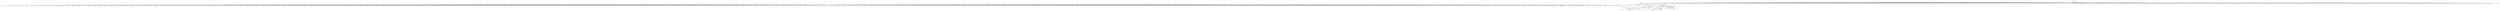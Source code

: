 digraph "0_ImageMagick_56d6e20de489113617cbbddaf41e92600a34db22@array" {
"1004873" [label="(Call,InterpretImageProperties(msl_info->image_info[n],\n                msl_info->attributes[n],(const char *) attributes[i]))"];
"1004884" [label="(Call,(const char *) attributes[i])"];
"1004844" [label="(Call,attributes != (const xmlChar **) NULL)"];
"1000185" [label="(MethodParameterIn,const xmlChar **attributes)"];
"1004846" [label="(Call,(const xmlChar **) NULL)"];
"1004832" [label="(Call,(Image *) NULL)"];
"1000237" [label="(Call,(char *) NULL)"];
"1000232" [label="(Call,(const char *) NULL)"];
"1004853" [label="(Call,attributes[i] != (const xmlChar *) NULL)"];
"1004857" [label="(Call,(const xmlChar *) NULL)"];
"1004871" [label="(Call,attribute=InterpretImageProperties(msl_info->image_info[n],\n                msl_info->attributes[n],(const char *) attributes[i]))"];
"1004889" [label="(Call,CloneString(&value,attribute))"];
"1008599" [label="(Call,(const char *) attributes[i])"];
"1018046" [label="(Call,(Image*) NULL)"];
"1017467" [label="(Call,(Image *) NULL)"];
"1017623" [label="(Call,(const char *) attributes[i])"];
"1006461" [label="(Call,(const char *) attributes[i])"];
"1014935" [label="(Call,(const char *) attributes[i++])"];
"1014502" [label="(Call,(Image *) NULL)"];
"1018943" [label="(Call,attributes != (const xmlChar **) NULL)"];
"1003100" [label="(Call,(char **) NULL)"];
"1004484" [label="(Call,(const char *) attributes[i++])"];
"1014729" [label="(Call,(const xmlChar *) NULL)"];
"1006772" [label="(Call,attributes[i] != (const xmlChar *) NULL)"];
"1000234" [label="(Identifier,NULL)"];
"1009820" [label="(Call,(const xmlChar *) NULL)"];
"1016133" [label="(Call,(const char *) NULL)"];
"1003342" [label="(Call,(const xmlChar *) NULL)"];
"1008856" [label="(Call,(Image *) NULL)"];
"1004334" [label="(Call,(const xmlChar *) NULL)"];
"1019473" [label="(Call,attributes[i] != (const xmlChar *) NULL)"];
"1004223" [label="(Call,(Image *) NULL)"];
"1014856" [label="(Call,(Image *) NULL)"];
"1001578" [label="(Call,(const xmlChar *) NULL)"];
"1014978" [label="(Call,(char **) NULL)"];
"1003329" [label="(Call,attributes != (const xmlChar **) NULL)"];
"1007963" [label="(Call,attributes[i] != (const xmlChar *) NULL)"];
"1004977" [label="(Call,attributes[i] != (const xmlChar *) NULL)"];
"1004843" [label="(ControlStructure,if (attributes != (const xmlChar **) NULL))"];
"1004729" [label="(Call,(const xmlChar *) NULL)"];
"1009144" [label="(Call,(const char *) attributes[i])"];
"1012873" [label="(Call,(const char *) attributes[i++])"];
"1010794" [label="(Call,attributes[i] != (const xmlChar *) NULL)"];
"1008628" [label="(Call,(char **) NULL)"];
"1018781" [label="(Call,(Image *) NULL)"];
"1001605" [label="(Call,(const char *) attributes[i])"];
"1003476" [label="(Call,(Image *) NULL)"];
"1000279" [label="(Call,(Image *) NULL)"];
"1019173" [label="(Call,(char **) NULL)"];
"1018251" [label="(Call,(Image*) NULL)"];
"1005603" [label="(Call,(char **) NULL)"];
"1001764" [label="(Call,(const char *) attributes[i++])"];
"1018952" [label="(Call,attributes[i] != (const xmlChar *) NULL)"];
"1006241" [label="(Call,(const xmlChar *) NULL)"];
"1004872" [label="(Identifier,attribute)"];
"1017032" [label="(Call,(const char *) attributes[i++])"];
"1014011" [label="(Call,(const char *) attributes[i++])"];
"1004859" [label="(Identifier,NULL)"];
"1012993" [label="(Call,(Image *) NULL)"];
"1017221" [label="(Call,(Image *) NULL)"];
"1003024" [label="(Call,(const char *) attributes[i])"];
"1018373" [label="(Call,(const char *) attributes[i])"];
"1000529" [label="(Call,attributes[i] != (const xmlChar *) NULL)"];
"1014248" [label="(Call,(Image *) NULL)"];
"1007724" [label="(Call,(char **) NULL)"];
"1007223" [label="(Call,(const xmlChar *) NULL)"];
"1002993" [label="(Call,attributes[i] != (const xmlChar *) NULL)"];
"1009893" [label="(Call,(char **) NULL)"];
"1004956" [label="(Call,(Image *) NULL)"];
"1014663" [label="(Call,(Image *) NULL)"];
"1006434" [label="(Call,(const xmlChar *) NULL)"];
"1013026" [label="(Call,(const char *) attributes[i++])"];
"1002331" [label="(Call,(const xmlChar *) NULL)"];
"1008729" [label="(Call,(Image *) NULL)"];
"1015066" [label="(Call,(Image *) NULL)"];
"1007077" [label="(Call,attributes[i] != (const xmlChar *) NULL)"];
"1006523" [label="(Call,(char **) NULL)"];
"1014268" [label="(Call,attributes != (const xmlChar **) NULL)"];
"1002499" [label="(Call,(Image *) NULL)"];
"1012861" [label="(Call,attributes[i] != (const xmlChar *) NULL)"];
"1019031" [label="(Call,(const char *) NULL)"];
"1013260" [label="(Call,attributes[i] != (const xmlChar *) NULL)"];
"1008883" [label="(Call,attributes[i] != (const xmlChar *) NULL)"];
"1009667" [label="(Call,attributes[i] != (const xmlChar *) NULL)"];
"1010906" [label="(Call,attributes[i] != (const xmlChar *) NULL)"];
"1007655" [label="(Call,attributes != (const xmlChar **) NULL)"];
"1007668" [label="(Call,(const xmlChar *) NULL)"];
"1005116" [label="(Call,(const char *) attributes[i++])"];
"1007621" [label="(Call,(Image *) NULL)"];
"1018821" [label="(Call,(Image *) NULL)"];
"1019118" [label="(Call,attributes[i] != (const xmlChar *) NULL)"];
"1013005" [label="(Call,attributes != (const xmlChar **) NULL)"];
"1000232" [label="(Call,(const char *) NULL)"];
"1011472" [label="(Call,(const xmlChar **) NULL)"];
"1013107" [label="(Call,(char **) NULL)"];
"1013619" [label="(Call,attributes == (const xmlChar **) NULL)"];
"1007219" [label="(Call,attributes[i] != (const xmlChar *) NULL)"];
"1000235" [label="(Call,value=(char *) NULL)"];
"1017604" [label="(Call,(const char *) attributes[i++])"];
"1008762" [label="(Call,(const char *) attributes[i++])"];
"1018560" [label="(Call,(Image *) NULL)"];
"1016302" [label="(Call,attributes[i] != (const xmlChar *) NULL)"];
"1006249" [label="(Call,(const char *) attributes[i++])"];
"1004862" [label="(Block,)"];
"1003448" [label="(Call,(const char *) NULL)"];
"1015731" [label="(Call,attributes == (const xmlChar **) NULL)"];
"1000307" [label="(Call,(const xmlChar *) NULL)"];
"1010825" [label="(Call,(const char *) attributes[i])"];
"1008874" [label="(Call,attributes != (const xmlChar **) NULL)"];
"1019122" [label="(Call,(const xmlChar *) NULL)"];
"1008651" [label="(Call,(char **) NULL)"];
"1010806" [label="(Call,(const char *) attributes[i++])"];
"1017596" [label="(Call,(const xmlChar *) NULL)"];
"1002533" [label="(Call,(const char *) attributes[i++])"];
"1002705" [label="(Call,attributes[i] != (const xmlChar *) NULL)"];
"1007108" [label="(Call,(const char *) attributes[i])"];
"1017492" [label="(Call,(const xmlChar *) NULL)"];
"1003350" [label="(Call,(const char *) attributes[i++])"];
"1017427" [label="(Call,(Image *) NULL)"];
"1015276" [label="(Call,(Image *) NULL)"];
"1009698" [label="(Call,(const char *) attributes[i])"];
"1018149" [label="(Call,(const xmlChar *) NULL)"];
"1005095" [label="(Call,attributes != (const xmlChar **) NULL)"];
"1008160" [label="(Call,(const xmlChar *) NULL)"];
"1000185" [label="(MethodParameterIn,const xmlChar **attributes)"];
"1004968" [label="(Call,attributes != (const xmlChar **) NULL)"];
"1019108" [label="(Call,attributes == (const xmlChar **) NULL)"];
"1000541" [label="(Call,(const char *) attributes[i++])"];
"1016551" [label="(Call,attributes[i] != (const xmlChar *) NULL)"];
"1011228" [label="(Call,(const xmlChar *) NULL)"];
"1011479" [label="(Call,attributes[i] != (const xmlChar *) NULL)"];
"1017254" [label="(Call,(const char *) attributes[i++])"];
"1006803" [label="(Call,(const char *) attributes[i])"];
"1010626" [label="(Call,(const xmlChar *) NULL)"];
"1013264" [label="(Call,(const xmlChar *) NULL)"];
"1018710" [label="(Call,(char **) NULL)"];
"1015773" [label="(Call,(const char *) attributes[i])"];
"1004756" [label="(Call,(const char *) attributes[i])"];
"1007056" [label="(Call,(Image *) NULL)"];
"1018629" [label="(Call,(Image *) NULL)"];
"1012008" [label="(Call,(char **) NULL)"];
"1017908" [label="(Call,(Image*) NULL)"];
"1001565" [label="(Call,attributes != (const xmlChar **) NULL)"];
"1010106" [label="(Call,attributes[i] != (const xmlChar *) NULL)"];
"1006586" [label="(Call,(Image *) NULL)"];
"1010507" [label="(Call,(char **) NULL)"];
"1004701" [label="(Call,(Image *) NULL)"];
"1010304" [label="(Call,(const char *) attributes[i])"];
"1008568" [label="(Call,attributes == (const xmlChar **) NULL)"];
"1004864" [label="(Identifier,keyword)"];
"1010285" [label="(Call,(const char *) attributes[i++])"];
"1008556" [label="(Call,(Image *) NULL)"];
"1017020" [label="(Call,attributes[i] != (const xmlChar *) NULL)"];
"1017972" [label="(Call,(const char *) attributes[i])"];
"1001983" [label="(Call,(Image *) NULL)"];
"1017944" [label="(Call,(const xmlChar *) NULL)"];
"1008486" [label="(Call,(Image *) NULL)"];
"1018416" [label="(Call,(Image *) NULL)"];
"1013153" [label="(Call,(Image *) NULL)"];
"1005104" [label="(Call,attributes[i] != (const xmlChar *) NULL)"];
"1004737" [label="(Call,(const char *) attributes[i++])"];
"1004321" [label="(Call,attributes != (const xmlChar **) NULL)"];
"1007796" [label="(Call,(char **) NULL)"];
"1019259" [label="(Call,(const char *) attributes[i++])"];
"1009457" [label="(Call,attributes != (const xmlChar **) NULL)"];
"1018177" [label="(Call,(const char *) attributes[i])"];
"1015555" [label="(Call,(const char *) attributes[i])"];
"1014913" [label="(Call,attributes == (const xmlChar **) NULL)"];
"1009104" [label="(Call,attributes != (const xmlChar **) NULL)"];
"1010545" [label="(Call,(Image *) NULL)"];
"1004476" [label="(Call,(const xmlChar *) NULL)"];
"1004443" [label="(Call,(Image *) NULL)"];
"1005702" [label="(Call,(char **) NULL)"];
"1011909" [label="(Call,(char **) NULL)"];
"1010896" [label="(Call,attributes == (const xmlChar **) NULL)"];
"1018983" [label="(Call,(const char *) attributes[i])"];
"1006679" [label="(Call,(const char *) attributes[i])"];
"1009559" [label="(Call,(char **) NULL)"];
"1009478" [label="(Call,(const char *) attributes[i++])"];
"1016998" [label="(Call,(Image *) NULL)"];
"1016530" [label="(Call,(Image *) NULL)"];
"1005008" [label="(Call,(const char *) attributes[i])"];
"1005566" [label="(Call,(char **) NULL)"];
"1004854" [label="(Call,attributes[i])"];
"1002635" [label="(Call,(Image *) NULL)"];
"1002016" [label="(Call,(const xmlChar *) NULL)"];
"1017744" [label="(Call,(const xmlChar *) NULL)"];
"1004879" [label="(Call,msl_info->attributes[n])"];
"1004884" [label="(Call,(const char *) attributes[i])"];
"1008355" [label="(Call,attributes[i] != (const xmlChar *) NULL)"];
"1018873" [label="(Call,(const char *) attributes[i])"];
"1004874" [label="(Call,msl_info->image_info[n])"];
"1015288" [label="(Call,attributes != (const xmlChar **) NULL)"];
"1004306" [label="(Call,(Image *) NULL)"];
"1013999" [label="(Call,attributes[i] != (const xmlChar *) NULL)"];
"1004503" [label="(Call,(const char *) attributes[i])"];
"1018135" [label="(Call,attributes == (const xmlChar **) NULL)"];
"1004916" [label="(Call,(Image *) NULL)"];
"1009466" [label="(Call,attributes[i] != (const xmlChar *) NULL)"];
"1016293" [label="(Call,attributes != (const xmlChar **) NULL)"];
"1003989" [label="(Call,(Image *) NULL)"];
"1012916" [label="(Call,(char *) NULL)"];
"1002451" [label="(Call,(Image *) NULL)"];
"1006330" [label="(Call,(char **) NULL)"];
"1000936" [label="(Call,(char **) NULL)"];
"1004989" [label="(Call,(const char *) attributes[i++])"];
"1006216" [label="(Call,(Image *) NULL)"];
"1008367" [label="(Call,(const char *) attributes[i++])"];
"1016823" [label="(Call,attributes != (const xmlChar **) NULL)"];
"1000959" [label="(Call,(char **) NULL)"];
"1011491" [label="(Call,(const char *) attributes[i++])"];
"1000533" [label="(Call,(const xmlChar *) NULL)"];
"1018113" [label="(Call,(Image*) NULL)"];
"1004330" [label="(Call,attributes[i] != (const xmlChar *) NULL)"];
"1013667" [label="(Call,(const char *) attributes[i])"];
"1000315" [label="(Call,(const char *) attributes[i++])"];
"1005726" [label="(Call,(char **) NULL)"];
"1012865" [label="(Call,(const xmlChar *) NULL)"];
"1017564" [label="(Call,(Image *) NULL)"];
"1008346" [label="(Call,attributes != (const xmlChar **) NULL)"];
"1007182" [label="(Call,(Image *) NULL)"];
"1017519" [label="(Call,(const char *) attributes[i])"];
"1018321" [label="(Call,(Image *) NULL)"];
"1001783" [label="(Call,(const char *) attributes[i])"];
"1004463" [label="(Call,attributes != (const xmlChar **) NULL)"];
"1008334" [label="(Call,(Image *) NULL)"];
"1019463" [label="(Call,attributes == (const xmlChar **) NULL)"];
"1014277" [label="(Call,attributes[i] != (const xmlChar *) NULL)"];
"1007967" [label="(Call,(const xmlChar *) NULL)"];
"1017364" [label="(Call,(char **) NULL)"];
"1010414" [label="(Call,attributes[i] != (const xmlChar *) NULL)"];
"1002997" [label="(Call,(const xmlChar *) NULL)"];
"1009658" [label="(Call,attributes != (const xmlChar **) NULL)"];
"1015515" [label="(Call,attributes != (const xmlChar **) NULL)"];
"1004889" [label="(Call,CloneString(&value,attribute))"];
"1014556" [label="(Call,(const char *) attributes[i])"];
"1014003" [label="(Call,(const xmlChar *) NULL)"];
"1001731" [label="(Call,(Image *) NULL)"];
"1008781" [label="(Call,(const char *) attributes[i])"];
"1015487" [label="(Call,(Image *) NULL)"];
"1013272" [label="(Call,(const char *) attributes[i++])"];
"1011255" [label="(Call,(const char *) attributes[i])"];
"1004853" [label="(Call,attributes[i] != (const xmlChar *) NULL)"];
"1014528" [label="(Call,(const xmlChar *) NULL)"];
"1003765" [label="(Call,(const char *) NULL)"];
"1003943" [label="(Call,(char **) NULL)"];
"1010418" [label="(Call,(const xmlChar *) NULL)"];
"1010884" [label="(Call,(Image *) NULL)"];
"1002239" [label="(Call,(Image *) NULL)"];
"1004857" [label="(Call,(const xmlChar *) NULL)"];
"1017740" [label="(Call,attributes[i] != (const xmlChar *) NULL)"];
"1008590" [label="(Call,(const char *) attributes[i++])"];
"1012662" [label="(Call,(const xmlChar *) NULL)"];
"1004871" [label="(Call,attribute=InterpretImageProperties(msl_info->image_info[n],\n                msl_info->attributes[n],(const char *) attributes[i]))"];
"1015753" [label="(Call,(const char *) attributes[i++])"];
"1010097" [label="(Call,attributes != (const xmlChar **) NULL)"];
"1012851" [label="(Call,attributes == (const xmlChar **) NULL)"];
"1016362" [label="(Call,(char **) NULL)"];
"1014756" [label="(Call,(const char *) attributes[i])"];
"1001752" [label="(Call,attributes[i] != (const xmlChar *) NULL)"];
"1006237" [label="(Call,attributes[i] != (const xmlChar *) NULL)"];
"1006639" [label="(Call,attributes != (const xmlChar **) NULL)"];
"1010922" [label="(Call,(const char *) attributes[i++])"];
"1004832" [label="(Call,(Image *) NULL)"];
"1018641" [label="(Call,attributes != (const xmlChar **) NULL)"];
"1010110" [label="(Call,(const xmlChar *) NULL)"];
"1006931" [label="(Call,(Image *) NULL)"];
"1013929" [label="(Call,(Image *) NULL)"];
"1009203" [label="(Call,(char **) NULL)"];
"1014785" [label="(Call,(char **) NULL)"];
"1000303" [label="(Call,attributes[i] != (const xmlChar *) NULL)"];
"1004890" [label="(Call,&value)"];
"1007941" [label="(Call,(Image *) NULL)"];
"1003532" [label="(Call,(const char *) attributes[i])"];
"1008887" [label="(Call,(const xmlChar *) NULL)"];
"1009470" [label="(Call,(const xmlChar *) NULL)"];
"1019247" [label="(Call,attributes[i] != (const xmlChar *) NULL)"];
"1012658" [label="(Call,attributes[i] != (const xmlChar *) NULL)"];
"1003369" [label="(Call,(const char *) attributes[i])"];
"1006430" [label="(Call,attributes[i] != (const xmlChar *) NULL)"];
"1002717" [label="(Call,(const char *) attributes[i++])"];
"1002012" [label="(Call,attributes[i] != (const xmlChar *) NULL)"];
"1009113" [label="(Call,attributes[i] != (const xmlChar *) NULL)"];
"1015528" [label="(Call,(const xmlChar *) NULL)"];
"1010273" [label="(Call,attributes[i] != (const xmlChar *) NULL)"];
"1012893" [label="(Call,(const char *) attributes[i])"];
"1004660" [label="(Call,(Image *) NULL)"];
"1014955" [label="(Call,(const char *) attributes[i])"];
"1017024" [label="(Call,(const xmlChar *) NULL)"];
"1010798" [label="(Call,(const xmlChar *) NULL)"];
"1017273" [label="(Call,(const char *) attributes[i])"];
"1015745" [label="(Call,(const xmlChar *) NULL)"];
"1010941" [label="(Call,(const char *) attributes[i])"];
"1008146" [label="(Call,attributes == (const xmlChar **) NULL)"];
"1017233" [label="(Call,attributes != (const xmlChar **) NULL)"];
"1016888" [label="(Call,(char **) NULL)"];
"1012032" [label="(Call,(char **) NULL)"];
"1010653" [label="(Call,(const char *) attributes[i])"];
"1008582" [label="(Call,(const xmlChar *) NULL)"];
"1006268" [label="(Call,(const char *) attributes[i])"];
"1014737" [label="(Call,(const char *) attributes[i++])"];
"1009807" [label="(Call,attributes != (const xmlChar **) NULL)"];
"1016542" [label="(Call,attributes != (const xmlChar **) NULL)"];
"1014524" [label="(Call,attributes[i] != (const xmlChar *) NULL)"];
"1002043" [label="(Call,(const char *) attributes[i])"];
"1000334" [label="(Call,(const char *) attributes[i])"];
"1009445" [label="(Call,(Image *) NULL)"];
"1007231" [label="(Call,(const char *) attributes[i++])"];
"1001878" [label="(Call,(char **) NULL)"];
"1006409" [label="(Call,(Image *) NULL)"];
"1001942" [label="(Call,(Image *) NULL)"];
"1004472" [label="(Call,attributes[i] != (const xmlChar *) NULL)"];
"1019593" [label="(Call,value != NULL)"];
"1001743" [label="(Call,attributes != (const xmlChar **) NULL)"];
"1001586" [label="(Call,(const char *) attributes[i++])"];
"1006228" [label="(Call,attributes != (const xmlChar **) NULL)"];
"1010137" [label="(Call,(const char *) attributes[i])"];
"1009780" [label="(Call,(Image *) NULL)"];
"1007089" [label="(Call,(const char *) attributes[i++])"];
"1015719" [label="(Call,(Image *) NULL)"];
"1019251" [label="(Call,(const xmlChar *) NULL)"];
"1006964" [label="(Call,(const char *) attributes[i++])"];
"1004844" [label="(Call,attributes != (const xmlChar **) NULL)"];
"1004826" [label="(Call,msl_info->image[n] == (Image *) NULL)"];
"1015078" [label="(Call,attributes != (const xmlChar **) NULL)"];
"1006368" [label="(Call,(Image *) NULL)"];
"1016845" [label="(Call,(const char *) attributes[i++])"];
"1019225" [label="(Call,(Image *) NULL)"];
"1002948" [label="(Call,(Image *) NULL)"];
"1017583" [label="(Call,attributes != (const xmlChar **) NULL)"];
"1016865" [label="(Call,(const char *) attributes[i])"];
"1000520" [label="(Call,attributes != (const xmlChar **) NULL)"];
"1006857" [label="(Call,(Image *) NULL)"];
"1017719" [label="(Call,(Image *) NULL)"];
"1000239" [label="(Identifier,NULL)"];
"1016582" [label="(Call,(const char *) attributes[i])"];
"1011200" [label="(Call,(Image *) NULL)"];
"1008895" [label="(Call,(const char *) attributes[i++])"];
"1002024" [label="(Call,(const char *) attributes[i++])"];
"1002525" [label="(Call,(const xmlChar *) NULL)"];
"1004865" [label="(Call,(const char *) attributes[i++])"];
"1014207" [label="(Call,(Image *) NULL)"];
"1013018" [label="(Call,(const xmlChar *) NULL)"];
"1017674" [label="(Call,(char **) NULL)"];
"1007695" [label="(Call,(const char *) attributes[i])"];
"1002339" [label="(Call,(const char *) attributes[i++])"];
"1017242" [label="(Call,attributes[i] != (const xmlChar *) NULL)"];
"1013250" [label="(Call,attributes == (const xmlChar **) NULL)"];
"1008578" [label="(Call,attributes[i] != (const xmlChar *) NULL)"];
"1018449" [label="(Call,(const xmlChar *) NULL)"];
"1010622" [label="(Call,attributes[i] != (const xmlChar *) NULL)"];
"1014308" [label="(Call,(const char *) attributes[i])"];
"1006421" [label="(Call,attributes != (const xmlChar **) NULL)"];
"1017752" [label="(Call,(const char *) attributes[i++])"];
"1003501" [label="(Call,attributes[i] != (const xmlChar *) NULL)"];
"1010264" [label="(Call,attributes != (const xmlChar **) NULL)"];
"1018354" [label="(Call,(const char *) attributes[i++])"];
"1000484" [label="(Call,(Image *) NULL)"];
"1008741" [label="(Call,attributes != (const xmlChar **) NULL)"];
"1008142" [label="(Call,(Image *) NULL)"];
"1019279" [label="(Call,(const char *) attributes[i])"];
"1015536" [label="(Call,(const char *) attributes[i++])"];
"1009847" [label="(Call,(const char *) attributes[i])"];
"1007953" [label="(Call,attributes == (const xmlChar **) NULL)"];
"1002553" [label="(Call,(const char *) attributes[i])"];
"1014923" [label="(Call,attributes[i] != (const xmlChar *) NULL)"];
"1013695" [label="(Call,(char **) NULL)"];
"1004716" [label="(Call,attributes != (const xmlChar **) NULL)"];
"1010118" [label="(Call,(const char *) attributes[i++])"];
"1000294" [label="(Call,attributes != (const xmlChar **) NULL)"];
"1010734" [label="(Call,(char **) NULL)"];
"1015016" [label="(Call,(Image *) NULL)"];
"1016333" [label="(Call,(const char *) attributes[i])"];
"1002291" [label="(Call,(Image *) NULL)"];
"1017500" [label="(Call,(const char *) attributes[i++])"];
"1018854" [label="(Call,(const char *) attributes[i++])"];
"1009940" [label="(Call,(char **) NULL)"];
"1014725" [label="(Call,attributes[i] != (const xmlChar *) NULL)"];
"1011886" [label="(Call,(char **) NULL)"];
"1018928" [label="(Call,(Image *) NULL)"];
"1002511" [label="(Call,attributes != (const xmlChar **) NULL)"];
"1004981" [label="(Call,(const xmlChar *) NULL)"];
"1019505" [label="(Call,(const char *) attributes[i])"];
"1007975" [label="(Call,(const char *) attributes[i++])"];
"1006660" [label="(Call,(const char *) attributes[i++])"];
"1005108" [label="(Call,(const xmlChar *) NULL)"];
"1001550" [label="(Call,(Image *) NULL)"];
"1002984" [label="(Call,attributes != (const xmlChar **) NULL)"];
"1004886" [label="(Call,attributes[i])"];
"1013014" [label="(Call,attributes[i] != (const xmlChar *) NULL)"];
"1005059" [label="(Call,(Image *) NULL)"];
"1001680" [label="(Call,(Image *) NULL)"];
"1015099" [label="(Call,(const char *) attributes[i++])"];
"1007676" [label="(Call,(const char *) attributes[i++])"];
"1004846" [label="(Call,(const xmlChar **) NULL)"];
"1010082" [label="(Call,(Image *) NULL)"];
"1013238" [label="(Call,(Image *) NULL)"];
"1002576" [label="(Call,(char **) NULL)"];
"1018445" [label="(Call,attributes[i] != (const xmlChar *) NULL)"];
"1016833" [label="(Call,attributes[i] != (const xmlChar *) NULL)"];
"1006983" [label="(Call,(const char *) attributes[i])"];
"1010613" [label="(Call,attributes != (const xmlChar **) NULL)"];
"1008359" [label="(Call,(const xmlChar *) NULL)"];
"1004361" [label="(Call,(const char *) attributes[i])"];
"1006442" [label="(Call,(const char *) attributes[i++])"];
"1011224" [label="(Call,attributes[i] != (const xmlChar *) NULL)"];
"1014514" [label="(Call,attributes == (const xmlChar **) NULL)"];
"1010634" [label="(Call,(const char *) attributes[i++])"];
"1013639" [label="(Call,(const xmlChar *) NULL)"];
"1010405" [label="(Call,attributes != (const xmlChar **) NULL)"];
"1008750" [label="(Call,attributes[i] != (const xmlChar *) NULL)"];
"1002906" [label="(Call,(Image *) NULL)"];
"1009990" [label="(Call,(char **) NULL)"];
"1013764" [label="(Call,(char **) NULL)"];
"1016947" [label="(Call,(Image *) NULL)"];
"1007984" [label="(Call,(const char *) attributes[i])"];
"1015584" [label="(Call,(char **) NULL)"];
"1018145" [label="(Call,attributes[i] != (const xmlChar *) NULL)"];
"1015524" [label="(Call,attributes[i] != (const xmlChar *) NULL)"];
"1016763" [label="(Call,(Image *) NULL)"];
"1011510" [label="(Call,(const char *) attributes[i])"];
"1013635" [label="(Call,attributes[i] != (const xmlChar *) NULL)"];
"1002521" [label="(Call,attributes[i] != (const xmlChar *) NULL)"];
"1000560" [label="(Call,(const char *) attributes[i])"];
"1004898" [label="(Identifier,despeckle_image)"];
"1007821" [label="(Call,(char **) NULL)"];
"1017479" [label="(Call,attributes != (const xmlChar **) NULL)"];
"1013787" [label="(Call,(char **) NULL)"];
"1007210" [label="(Call,attributes != (const xmlChar **) NULL)"];
"1015301" [label="(Call,(const xmlChar *) NULL)"];
"1008415" [label="(Call,(char **) NULL)"];
"1016278" [label="(Call,(Image *) NULL)"];
"1006943" [label="(Call,attributes != (const xmlChar **) NULL)"];
"1011483" [label="(Call,(const xmlChar *) NULL)"];
"1018964" [label="(Call,(const char *) attributes[i++])"];
"1014142" [label="(Call,(char **) NULL)"];
"1000443" [label="(Call,(Image *) NULL)"];
"1004342" [label="(Call,(const char *) attributes[i++])"];
"1004892" [label="(Identifier,attribute)"];
"1011215" [label="(Call,attributes != (const xmlChar **) NULL)"];
"1018650" [label="(Call,attributes[i] != (const xmlChar *) NULL)"];
"1010784" [label="(Call,attributes == (const xmlChar **) NULL)"];
"1016387" [label="(Call,(char **) NULL)"];
"1016837" [label="(Call,(const xmlChar *) NULL)"];
"1010587" [label="(Call,(Image *) NULL)"];
"1012670" [label="(Call,(const char *) attributes[i++])"];
"1011236" [label="(Call,(const char *) attributes[i++])"];
"1018157" [label="(Call,(const char *) attributes[i++])"];
"1009117" [label="(Call,(const xmlChar *) NULL)"];
"1015309" [label="(Call,(const char *) attributes[i++])"];
"1017930" [label="(Call,attributes == (const xmlChar **) NULL)"];
"1014438" [label="(Call,(Image *) NULL)"];
"1002736" [label="(Call,(const char *) attributes[i])"];
"1018333" [label="(Call,attributes != (const xmlChar **) NULL)"];
"1018681" [label="(Call,(const char *) attributes[i])"];
"1008168" [label="(Call,(const char *) attributes[i++])"];
"1016563" [label="(Call,(const char *) attributes[i++])"];
"1018654" [label="(Call,(const xmlChar *) NULL)"];
"1003311" [label="(Call,(Image *) NULL)"];
"1008674" [label="(Call,(char **) NULL)"];
"1019237" [label="(Call,attributes == (const xmlChar **) NULL)"];
"1001574" [label="(Call,attributes[i] != (const xmlChar *) NULL)"];
"1018956" [label="(Call,(const xmlChar *) NULL)"];
"1007664" [label="(Call,attributes[i] != (const xmlChar *) NULL)"];
"1002696" [label="(Call,attributes != (const xmlChar **) NULL)"];
"1015087" [label="(Call,attributes[i] != (const xmlChar *) NULL)"];
"1013972" [label="(Call,(Image *) NULL)"];
"1006776" [label="(Call,(const xmlChar *) NULL)"];
"1018842" [label="(Call,attributes[i] != (const xmlChar *) NULL)"];
"1004873" [label="(Call,InterpretImageProperties(msl_info->image_info[n],\n                msl_info->attributes[n],(const char *) attributes[i]))"];
"1017010" [label="(Call,attributes == (const xmlChar **) NULL)"];
"1001058" [label="(Call,(char **) NULL)"];
"1017592" [label="(Call,attributes[i] != (const xmlChar *) NULL)"];
"1014536" [label="(Call,(const char *) attributes[i++])"];
"1016684" [label="(Call,(char **) NULL)"];
"1017488" [label="(Call,attributes[i] != (const xmlChar *) NULL)"];
"1004894" [label="(Identifier,OptionError)"];
"1001756" [label="(Call,(const xmlChar *) NULL)"];
"1013990" [label="(Call,attributes != (const xmlChar **) NULL)"];
"1012689" [label="(Call,(const char *) attributes[i])"];
"1016314" [label="(Call,(const char *) attributes[i++])"];
"1010015" [label="(Call,(char **) NULL)"];
"1010393" [label="(Call,(Image *) NULL)"];
"1003513" [label="(Call,(const char *) attributes[i++])"];
"1014289" [label="(Call,(const char *) attributes[i++])"];
"1004725" [label="(Call,attributes[i] != (const xmlChar *) NULL)"];
"1006648" [label="(Call,attributes[i] != (const xmlChar *) NULL)"];
"1018457" [label="(Call,(const char *) attributes[i++])"];
"1009605" [label="(Call,(Image *) NULL)"];
"1006763" [label="(Call,attributes != (const xmlChar **) NULL)"];
"1006627" [label="(Call,(Image *) NULL)"];
"1010277" [label="(Call,(const xmlChar *) NULL)"];
"1011470" [label="(Call,attributes != (const xmlChar **) NULL)"];
"1002318" [label="(Call,attributes != (const xmlChar **) NULL)"];
"1009081" [label="(Call,(Image *) NULL)"];
"1004845" [label="(Identifier,attributes)"];
"1017052" [label="(Call,(const char *) attributes[i])"];
"1007570" [label="(Call,(Image *) NULL)"];
"1002327" [label="(Call,attributes[i] != (const xmlChar *) NULL)"];
"1014281" [label="(Call,(const xmlChar *) NULL)"];
"1016811" [label="(Call,(Image *) NULL)"];
"1006784" [label="(Call,(const char *) attributes[i++])"];
"1009876" [label="(Call,(char **) NULL)"];
"1010252" [label="(Call,(Image *) NULL)"];
"1004849" [label="(ControlStructure,for (i=0; (attributes[i] != (const xmlChar *) NULL); i++))"];
"1017833" [label="(Call,(char **) NULL)"];
"1017871" [label="(Call,(Image *) NULL)"];
"1000230" [label="(Call,keyword=(const char *) NULL)"];
"1006751" [label="(Call,(Image *) NULL)"];
"1009816" [label="(Call,attributes[i] != (const xmlChar *) NULL)"];
"1019150" [label="(Call,(const char *) attributes[i])"];
"1004848" [label="(Identifier,NULL)"];
"1006952" [label="(Call,attributes[i] != (const xmlChar *) NULL)"];
"1015741" [label="(Call,attributes[i] != (const xmlChar *) NULL)"];
"1013607" [label="(Call,(Image *) NULL)"];
"1016555" [label="(Call,(const xmlChar *) NULL)"];
"1019096" [label="(Call,(Image *) NULL)"];
"1003492" [label="(Call,attributes != (const xmlChar **) NULL)"];
"1018476" [label="(Call,(const char *) attributes[i])"];
"1015669" [label="(Call,(char **) NULL)"];
"1012853" [label="(Call,(const xmlChar **) NULL)"];
"1010445" [label="(Call,(const char *) attributes[i])"];
"1015118" [label="(Call,(const char *) attributes[i])"];
"1009965" [label="(Call,(char **) NULL)"];
"1018436" [label="(Call,attributes != (const xmlChar **) NULL)"];
"1008156" [label="(Call,attributes[i] != (const xmlChar *) NULL)"];
"1002709" [label="(Call,(const xmlChar *) NULL)"];
"1008246" [label="(Call,(Image *) NULL)"];
"1013647" [label="(Call,(const char *) attributes[i++])"];
"1015328" [label="(Call,(const char *) attributes[i])"];
"1003005" [label="(Call,(const char *) attributes[i++])"];
"1018342" [label="(Call,attributes[i] != (const xmlChar *) NULL)"];
"1017731" [label="(Call,attributes != (const xmlChar **) NULL)"];
"1008914" [label="(Call,(const char *) attributes[i])"];
"1019477" [label="(Call,(const xmlChar *) NULL)"];
"1004851" [label="(Identifier,i)"];
"1019130" [label="(Call,(const char *) attributes[i++])"];
"1012626" [label="(Call,(Image *) NULL)"];
"1015235" [label="(Call,(Image *) NULL)"];
"1003338" [label="(Call,attributes[i] != (const xmlChar *) NULL)"];
"1001084" [label="(Call,(char **) NULL)"];
"1009284" [label="(Call,(char **) NULL)"];
"1014901" [label="(Call,(Image *) NULL)"];
"1013045" [label="(Call,(const char *) attributes[i])"];
"1018833" [label="(Call,attributes != (const xmlChar **) NULL)"];
"1004891" [label="(Identifier,value)"];
"1014716" [label="(Call,attributes != (const xmlChar **) NULL)"];
"1009646" [label="(Call,(Image *) NULL)"];
"1017246" [label="(Call,(const xmlChar *) NULL)"];
"1002676" [label="(Call,(Image *) NULL)"];
"1002358" [label="(Call,(const char *) attributes[i])"];
"1015445" [label="(Call,(Image *) NULL)"];
"1014704" [label="(Call,(Image *) NULL)"];
"1019451" [label="(Call,(Image *) NULL)"];
"1019349" [label="(Call,(Image *) NULL)"];
"1009125" [label="(Call,(const char *) attributes[i++])"];
"1013292" [label="(Call,(const char *) attributes[i])"];
"1017771" [label="(Call,(const char *) attributes[i])"];
"1003505" [label="(Call,(const xmlChar *) NULL)"];
"1008188" [label="(Call,(const char *) attributes[i])"];
"1019485" [label="(Call,(const char *) attributes[i++])"];
"1018846" [label="(Call,(const xmlChar *) NULL)"];
"1014030" [label="(Call,(const char *) attributes[i])"];
"1002003" [label="(Call,attributes != (const xmlChar **) NULL)"];
"1017940" [label="(Call,attributes[i] != (const xmlChar *) NULL)"];
"1015091" [label="(Call,(const xmlChar *) NULL)"];
"1012649" [label="(Call,attributes != (const xmlChar **) NULL)"];
"1004834" [label="(Identifier,NULL)"];
"1008997" [label="(Call,(const char *) NULL)"];
"1007250" [label="(Call,(const char *) attributes[i])"];
"1016489" [label="(Call,(Image *) NULL)"];
"1008386" [label="(Call,(const char *) attributes[i])"];
"1009828" [label="(Call,(const char *) attributes[i++])"];
"1005135" [label="(Call,(const char *) attributes[i])"];
"1017180" [label="(Call,(Image *) NULL)"];
"1000237" [label="(Call,(char *) NULL)"];
"1010786" [label="(Call,(const xmlChar **) NULL)"];
"1015297" [label="(Call,attributes[i] != (const xmlChar *) NULL)"];
"1018662" [label="(Call,(const char *) attributes[i++])"];
"1014927" [label="(Call,(const xmlChar *) NULL)"];
"1009497" [label="(Call,(const char *) attributes[i])"];
"1017952" [label="(Call,(const char *) attributes[i++])"];
"1019610" [label="(MethodReturn,static void)"];
"1007068" [label="(Call,attributes != (const xmlChar **) NULL)"];
"1010426" [label="(Call,(const char *) attributes[i++])"];
"1016306" [label="(Call,(const xmlChar *) NULL)"];
"1009679" [label="(Call,(const char *) attributes[i++])"];
"1004873" -> "1004871"  [label="AST: "];
"1004873" -> "1004884"  [label="CFG: "];
"1004874" -> "1004873"  [label="AST: "];
"1004879" -> "1004873"  [label="AST: "];
"1004884" -> "1004873"  [label="AST: "];
"1004871" -> "1004873"  [label="CFG: "];
"1004873" -> "1019610"  [label="DDG: msl_info->image_info[n]"];
"1004873" -> "1019610"  [label="DDG: (const char *) attributes[i]"];
"1004873" -> "1019610"  [label="DDG: msl_info->attributes[n]"];
"1004873" -> "1004871"  [label="DDG: msl_info->image_info[n]"];
"1004873" -> "1004871"  [label="DDG: msl_info->attributes[n]"];
"1004873" -> "1004871"  [label="DDG: (const char *) attributes[i]"];
"1004884" -> "1004873"  [label="DDG: attributes[i]"];
"1004884" -> "1004886"  [label="CFG: "];
"1004885" -> "1004884"  [label="AST: "];
"1004886" -> "1004884"  [label="AST: "];
"1004884" -> "1004853"  [label="DDG: attributes[i]"];
"1004844" -> "1004884"  [label="DDG: attributes"];
"1004853" -> "1004884"  [label="DDG: attributes[i]"];
"1000185" -> "1004884"  [label="DDG: attributes"];
"1004844" -> "1004843"  [label="AST: "];
"1004844" -> "1004846"  [label="CFG: "];
"1004845" -> "1004844"  [label="AST: "];
"1004846" -> "1004844"  [label="AST: "];
"1004851" -> "1004844"  [label="CFG: "];
"1004898" -> "1004844"  [label="CFG: "];
"1004844" -> "1019610"  [label="DDG: (const xmlChar **) NULL"];
"1004844" -> "1019610"  [label="DDG: attributes != (const xmlChar **) NULL"];
"1004844" -> "1019610"  [label="DDG: attributes"];
"1000185" -> "1004844"  [label="DDG: attributes"];
"1004846" -> "1004844"  [label="DDG: NULL"];
"1004844" -> "1004853"  [label="DDG: attributes"];
"1004844" -> "1004865"  [label="DDG: attributes"];
"1000185" -> "1000182"  [label="AST: "];
"1000185" -> "1019610"  [label="DDG: attributes"];
"1000185" -> "1000294"  [label="DDG: attributes"];
"1000185" -> "1000303"  [label="DDG: attributes"];
"1000185" -> "1000315"  [label="DDG: attributes"];
"1000185" -> "1000334"  [label="DDG: attributes"];
"1000185" -> "1000520"  [label="DDG: attributes"];
"1000185" -> "1000529"  [label="DDG: attributes"];
"1000185" -> "1000541"  [label="DDG: attributes"];
"1000185" -> "1000560"  [label="DDG: attributes"];
"1000185" -> "1001565"  [label="DDG: attributes"];
"1000185" -> "1001574"  [label="DDG: attributes"];
"1000185" -> "1001586"  [label="DDG: attributes"];
"1000185" -> "1001605"  [label="DDG: attributes"];
"1000185" -> "1001743"  [label="DDG: attributes"];
"1000185" -> "1001752"  [label="DDG: attributes"];
"1000185" -> "1001764"  [label="DDG: attributes"];
"1000185" -> "1001783"  [label="DDG: attributes"];
"1000185" -> "1002003"  [label="DDG: attributes"];
"1000185" -> "1002012"  [label="DDG: attributes"];
"1000185" -> "1002024"  [label="DDG: attributes"];
"1000185" -> "1002043"  [label="DDG: attributes"];
"1000185" -> "1002318"  [label="DDG: attributes"];
"1000185" -> "1002327"  [label="DDG: attributes"];
"1000185" -> "1002339"  [label="DDG: attributes"];
"1000185" -> "1002358"  [label="DDG: attributes"];
"1000185" -> "1002511"  [label="DDG: attributes"];
"1000185" -> "1002521"  [label="DDG: attributes"];
"1000185" -> "1002533"  [label="DDG: attributes"];
"1000185" -> "1002553"  [label="DDG: attributes"];
"1000185" -> "1002696"  [label="DDG: attributes"];
"1000185" -> "1002705"  [label="DDG: attributes"];
"1000185" -> "1002717"  [label="DDG: attributes"];
"1000185" -> "1002736"  [label="DDG: attributes"];
"1000185" -> "1002984"  [label="DDG: attributes"];
"1000185" -> "1002993"  [label="DDG: attributes"];
"1000185" -> "1003005"  [label="DDG: attributes"];
"1000185" -> "1003024"  [label="DDG: attributes"];
"1000185" -> "1003329"  [label="DDG: attributes"];
"1000185" -> "1003338"  [label="DDG: attributes"];
"1000185" -> "1003350"  [label="DDG: attributes"];
"1000185" -> "1003369"  [label="DDG: attributes"];
"1000185" -> "1003492"  [label="DDG: attributes"];
"1000185" -> "1003501"  [label="DDG: attributes"];
"1000185" -> "1003513"  [label="DDG: attributes"];
"1000185" -> "1003532"  [label="DDG: attributes"];
"1000185" -> "1004321"  [label="DDG: attributes"];
"1000185" -> "1004330"  [label="DDG: attributes"];
"1000185" -> "1004342"  [label="DDG: attributes"];
"1000185" -> "1004361"  [label="DDG: attributes"];
"1000185" -> "1004463"  [label="DDG: attributes"];
"1000185" -> "1004472"  [label="DDG: attributes"];
"1000185" -> "1004484"  [label="DDG: attributes"];
"1000185" -> "1004503"  [label="DDG: attributes"];
"1000185" -> "1004716"  [label="DDG: attributes"];
"1000185" -> "1004725"  [label="DDG: attributes"];
"1000185" -> "1004737"  [label="DDG: attributes"];
"1000185" -> "1004756"  [label="DDG: attributes"];
"1000185" -> "1004853"  [label="DDG: attributes"];
"1000185" -> "1004865"  [label="DDG: attributes"];
"1000185" -> "1004968"  [label="DDG: attributes"];
"1000185" -> "1004977"  [label="DDG: attributes"];
"1000185" -> "1004989"  [label="DDG: attributes"];
"1000185" -> "1005008"  [label="DDG: attributes"];
"1000185" -> "1005095"  [label="DDG: attributes"];
"1000185" -> "1005104"  [label="DDG: attributes"];
"1000185" -> "1005116"  [label="DDG: attributes"];
"1000185" -> "1005135"  [label="DDG: attributes"];
"1000185" -> "1006228"  [label="DDG: attributes"];
"1000185" -> "1006237"  [label="DDG: attributes"];
"1000185" -> "1006249"  [label="DDG: attributes"];
"1000185" -> "1006268"  [label="DDG: attributes"];
"1000185" -> "1006421"  [label="DDG: attributes"];
"1000185" -> "1006430"  [label="DDG: attributes"];
"1000185" -> "1006442"  [label="DDG: attributes"];
"1000185" -> "1006461"  [label="DDG: attributes"];
"1000185" -> "1006639"  [label="DDG: attributes"];
"1000185" -> "1006648"  [label="DDG: attributes"];
"1000185" -> "1006660"  [label="DDG: attributes"];
"1000185" -> "1006679"  [label="DDG: attributes"];
"1000185" -> "1006763"  [label="DDG: attributes"];
"1000185" -> "1006772"  [label="DDG: attributes"];
"1000185" -> "1006784"  [label="DDG: attributes"];
"1000185" -> "1006803"  [label="DDG: attributes"];
"1000185" -> "1006943"  [label="DDG: attributes"];
"1000185" -> "1006952"  [label="DDG: attributes"];
"1000185" -> "1006964"  [label="DDG: attributes"];
"1000185" -> "1006983"  [label="DDG: attributes"];
"1000185" -> "1007068"  [label="DDG: attributes"];
"1000185" -> "1007077"  [label="DDG: attributes"];
"1000185" -> "1007089"  [label="DDG: attributes"];
"1000185" -> "1007108"  [label="DDG: attributes"];
"1000185" -> "1007210"  [label="DDG: attributes"];
"1000185" -> "1007219"  [label="DDG: attributes"];
"1000185" -> "1007231"  [label="DDG: attributes"];
"1000185" -> "1007250"  [label="DDG: attributes"];
"1000185" -> "1007655"  [label="DDG: attributes"];
"1000185" -> "1007664"  [label="DDG: attributes"];
"1000185" -> "1007676"  [label="DDG: attributes"];
"1000185" -> "1007695"  [label="DDG: attributes"];
"1000185" -> "1007953"  [label="DDG: attributes"];
"1000185" -> "1007963"  [label="DDG: attributes"];
"1000185" -> "1007975"  [label="DDG: attributes"];
"1000185" -> "1007984"  [label="DDG: attributes"];
"1000185" -> "1008146"  [label="DDG: attributes"];
"1000185" -> "1008156"  [label="DDG: attributes"];
"1000185" -> "1008168"  [label="DDG: attributes"];
"1000185" -> "1008188"  [label="DDG: attributes"];
"1000185" -> "1008346"  [label="DDG: attributes"];
"1000185" -> "1008355"  [label="DDG: attributes"];
"1000185" -> "1008367"  [label="DDG: attributes"];
"1000185" -> "1008386"  [label="DDG: attributes"];
"1000185" -> "1008568"  [label="DDG: attributes"];
"1000185" -> "1008578"  [label="DDG: attributes"];
"1000185" -> "1008590"  [label="DDG: attributes"];
"1000185" -> "1008599"  [label="DDG: attributes"];
"1000185" -> "1008741"  [label="DDG: attributes"];
"1000185" -> "1008750"  [label="DDG: attributes"];
"1000185" -> "1008762"  [label="DDG: attributes"];
"1000185" -> "1008781"  [label="DDG: attributes"];
"1000185" -> "1008874"  [label="DDG: attributes"];
"1000185" -> "1008883"  [label="DDG: attributes"];
"1000185" -> "1008895"  [label="DDG: attributes"];
"1000185" -> "1008914"  [label="DDG: attributes"];
"1000185" -> "1009104"  [label="DDG: attributes"];
"1000185" -> "1009113"  [label="DDG: attributes"];
"1000185" -> "1009125"  [label="DDG: attributes"];
"1000185" -> "1009144"  [label="DDG: attributes"];
"1000185" -> "1009457"  [label="DDG: attributes"];
"1000185" -> "1009466"  [label="DDG: attributes"];
"1000185" -> "1009478"  [label="DDG: attributes"];
"1000185" -> "1009497"  [label="DDG: attributes"];
"1000185" -> "1009658"  [label="DDG: attributes"];
"1000185" -> "1009667"  [label="DDG: attributes"];
"1000185" -> "1009679"  [label="DDG: attributes"];
"1000185" -> "1009698"  [label="DDG: attributes"];
"1000185" -> "1009807"  [label="DDG: attributes"];
"1000185" -> "1009816"  [label="DDG: attributes"];
"1000185" -> "1009828"  [label="DDG: attributes"];
"1000185" -> "1009847"  [label="DDG: attributes"];
"1000185" -> "1010097"  [label="DDG: attributes"];
"1000185" -> "1010106"  [label="DDG: attributes"];
"1000185" -> "1010118"  [label="DDG: attributes"];
"1000185" -> "1010137"  [label="DDG: attributes"];
"1000185" -> "1010264"  [label="DDG: attributes"];
"1000185" -> "1010273"  [label="DDG: attributes"];
"1000185" -> "1010285"  [label="DDG: attributes"];
"1000185" -> "1010304"  [label="DDG: attributes"];
"1000185" -> "1010405"  [label="DDG: attributes"];
"1000185" -> "1010414"  [label="DDG: attributes"];
"1000185" -> "1010426"  [label="DDG: attributes"];
"1000185" -> "1010445"  [label="DDG: attributes"];
"1000185" -> "1010613"  [label="DDG: attributes"];
"1000185" -> "1010622"  [label="DDG: attributes"];
"1000185" -> "1010634"  [label="DDG: attributes"];
"1000185" -> "1010653"  [label="DDG: attributes"];
"1000185" -> "1010784"  [label="DDG: attributes"];
"1000185" -> "1010794"  [label="DDG: attributes"];
"1000185" -> "1010806"  [label="DDG: attributes"];
"1000185" -> "1010825"  [label="DDG: attributes"];
"1000185" -> "1010896"  [label="DDG: attributes"];
"1000185" -> "1010906"  [label="DDG: attributes"];
"1000185" -> "1010922"  [label="DDG: attributes"];
"1000185" -> "1010941"  [label="DDG: attributes"];
"1000185" -> "1011215"  [label="DDG: attributes"];
"1000185" -> "1011224"  [label="DDG: attributes"];
"1000185" -> "1011236"  [label="DDG: attributes"];
"1000185" -> "1011255"  [label="DDG: attributes"];
"1000185" -> "1011470"  [label="DDG: attributes"];
"1000185" -> "1011479"  [label="DDG: attributes"];
"1000185" -> "1011491"  [label="DDG: attributes"];
"1000185" -> "1011510"  [label="DDG: attributes"];
"1000185" -> "1012649"  [label="DDG: attributes"];
"1000185" -> "1012658"  [label="DDG: attributes"];
"1000185" -> "1012670"  [label="DDG: attributes"];
"1000185" -> "1012689"  [label="DDG: attributes"];
"1000185" -> "1012851"  [label="DDG: attributes"];
"1000185" -> "1012861"  [label="DDG: attributes"];
"1000185" -> "1012873"  [label="DDG: attributes"];
"1000185" -> "1012893"  [label="DDG: attributes"];
"1000185" -> "1013005"  [label="DDG: attributes"];
"1000185" -> "1013014"  [label="DDG: attributes"];
"1000185" -> "1013026"  [label="DDG: attributes"];
"1000185" -> "1013045"  [label="DDG: attributes"];
"1000185" -> "1013250"  [label="DDG: attributes"];
"1000185" -> "1013260"  [label="DDG: attributes"];
"1000185" -> "1013272"  [label="DDG: attributes"];
"1000185" -> "1013292"  [label="DDG: attributes"];
"1000185" -> "1013619"  [label="DDG: attributes"];
"1000185" -> "1013635"  [label="DDG: attributes"];
"1000185" -> "1013647"  [label="DDG: attributes"];
"1000185" -> "1013667"  [label="DDG: attributes"];
"1000185" -> "1013990"  [label="DDG: attributes"];
"1000185" -> "1013999"  [label="DDG: attributes"];
"1000185" -> "1014011"  [label="DDG: attributes"];
"1000185" -> "1014030"  [label="DDG: attributes"];
"1000185" -> "1014268"  [label="DDG: attributes"];
"1000185" -> "1014277"  [label="DDG: attributes"];
"1000185" -> "1014289"  [label="DDG: attributes"];
"1000185" -> "1014308"  [label="DDG: attributes"];
"1000185" -> "1014514"  [label="DDG: attributes"];
"1000185" -> "1014524"  [label="DDG: attributes"];
"1000185" -> "1014536"  [label="DDG: attributes"];
"1000185" -> "1014556"  [label="DDG: attributes"];
"1000185" -> "1014716"  [label="DDG: attributes"];
"1000185" -> "1014725"  [label="DDG: attributes"];
"1000185" -> "1014737"  [label="DDG: attributes"];
"1000185" -> "1014756"  [label="DDG: attributes"];
"1000185" -> "1014913"  [label="DDG: attributes"];
"1000185" -> "1014923"  [label="DDG: attributes"];
"1000185" -> "1014935"  [label="DDG: attributes"];
"1000185" -> "1014955"  [label="DDG: attributes"];
"1000185" -> "1015078"  [label="DDG: attributes"];
"1000185" -> "1015087"  [label="DDG: attributes"];
"1000185" -> "1015099"  [label="DDG: attributes"];
"1000185" -> "1015118"  [label="DDG: attributes"];
"1000185" -> "1015288"  [label="DDG: attributes"];
"1000185" -> "1015297"  [label="DDG: attributes"];
"1000185" -> "1015309"  [label="DDG: attributes"];
"1000185" -> "1015328"  [label="DDG: attributes"];
"1000185" -> "1015515"  [label="DDG: attributes"];
"1000185" -> "1015524"  [label="DDG: attributes"];
"1000185" -> "1015536"  [label="DDG: attributes"];
"1000185" -> "1015555"  [label="DDG: attributes"];
"1000185" -> "1015731"  [label="DDG: attributes"];
"1000185" -> "1015741"  [label="DDG: attributes"];
"1000185" -> "1015753"  [label="DDG: attributes"];
"1000185" -> "1015773"  [label="DDG: attributes"];
"1000185" -> "1016293"  [label="DDG: attributes"];
"1000185" -> "1016302"  [label="DDG: attributes"];
"1000185" -> "1016314"  [label="DDG: attributes"];
"1000185" -> "1016333"  [label="DDG: attributes"];
"1000185" -> "1016542"  [label="DDG: attributes"];
"1000185" -> "1016551"  [label="DDG: attributes"];
"1000185" -> "1016563"  [label="DDG: attributes"];
"1000185" -> "1016582"  [label="DDG: attributes"];
"1000185" -> "1016823"  [label="DDG: attributes"];
"1000185" -> "1016833"  [label="DDG: attributes"];
"1000185" -> "1016845"  [label="DDG: attributes"];
"1000185" -> "1016865"  [label="DDG: attributes"];
"1000185" -> "1017010"  [label="DDG: attributes"];
"1000185" -> "1017020"  [label="DDG: attributes"];
"1000185" -> "1017032"  [label="DDG: attributes"];
"1000185" -> "1017052"  [label="DDG: attributes"];
"1000185" -> "1017233"  [label="DDG: attributes"];
"1000185" -> "1017242"  [label="DDG: attributes"];
"1000185" -> "1017254"  [label="DDG: attributes"];
"1000185" -> "1017273"  [label="DDG: attributes"];
"1000185" -> "1017479"  [label="DDG: attributes"];
"1000185" -> "1017488"  [label="DDG: attributes"];
"1000185" -> "1017500"  [label="DDG: attributes"];
"1000185" -> "1017519"  [label="DDG: attributes"];
"1000185" -> "1017583"  [label="DDG: attributes"];
"1000185" -> "1017592"  [label="DDG: attributes"];
"1000185" -> "1017604"  [label="DDG: attributes"];
"1000185" -> "1017623"  [label="DDG: attributes"];
"1000185" -> "1017731"  [label="DDG: attributes"];
"1000185" -> "1017740"  [label="DDG: attributes"];
"1000185" -> "1017752"  [label="DDG: attributes"];
"1000185" -> "1017771"  [label="DDG: attributes"];
"1000185" -> "1017930"  [label="DDG: attributes"];
"1000185" -> "1017940"  [label="DDG: attributes"];
"1000185" -> "1017952"  [label="DDG: attributes"];
"1000185" -> "1017972"  [label="DDG: attributes"];
"1000185" -> "1018135"  [label="DDG: attributes"];
"1000185" -> "1018145"  [label="DDG: attributes"];
"1000185" -> "1018157"  [label="DDG: attributes"];
"1000185" -> "1018177"  [label="DDG: attributes"];
"1000185" -> "1018333"  [label="DDG: attributes"];
"1000185" -> "1018342"  [label="DDG: attributes"];
"1000185" -> "1018354"  [label="DDG: attributes"];
"1000185" -> "1018373"  [label="DDG: attributes"];
"1000185" -> "1018436"  [label="DDG: attributes"];
"1000185" -> "1018445"  [label="DDG: attributes"];
"1000185" -> "1018457"  [label="DDG: attributes"];
"1000185" -> "1018476"  [label="DDG: attributes"];
"1000185" -> "1018641"  [label="DDG: attributes"];
"1000185" -> "1018650"  [label="DDG: attributes"];
"1000185" -> "1018662"  [label="DDG: attributes"];
"1000185" -> "1018681"  [label="DDG: attributes"];
"1000185" -> "1018833"  [label="DDG: attributes"];
"1000185" -> "1018842"  [label="DDG: attributes"];
"1000185" -> "1018854"  [label="DDG: attributes"];
"1000185" -> "1018873"  [label="DDG: attributes"];
"1000185" -> "1018943"  [label="DDG: attributes"];
"1000185" -> "1018952"  [label="DDG: attributes"];
"1000185" -> "1018964"  [label="DDG: attributes"];
"1000185" -> "1018983"  [label="DDG: attributes"];
"1000185" -> "1019108"  [label="DDG: attributes"];
"1000185" -> "1019118"  [label="DDG: attributes"];
"1000185" -> "1019130"  [label="DDG: attributes"];
"1000185" -> "1019150"  [label="DDG: attributes"];
"1000185" -> "1019237"  [label="DDG: attributes"];
"1000185" -> "1019247"  [label="DDG: attributes"];
"1000185" -> "1019259"  [label="DDG: attributes"];
"1000185" -> "1019279"  [label="DDG: attributes"];
"1000185" -> "1019463"  [label="DDG: attributes"];
"1000185" -> "1019473"  [label="DDG: attributes"];
"1000185" -> "1019485"  [label="DDG: attributes"];
"1000185" -> "1019505"  [label="DDG: attributes"];
"1004846" -> "1004848"  [label="CFG: "];
"1004847" -> "1004846"  [label="AST: "];
"1004848" -> "1004846"  [label="AST: "];
"1004832" -> "1004846"  [label="DDG: NULL"];
"1004846" -> "1004857"  [label="DDG: NULL"];
"1004846" -> "1004916"  [label="DDG: NULL"];
"1004832" -> "1004826"  [label="AST: "];
"1004832" -> "1004834"  [label="CFG: "];
"1004833" -> "1004832"  [label="AST: "];
"1004834" -> "1004832"  [label="AST: "];
"1004826" -> "1004832"  [label="CFG: "];
"1004832" -> "1004826"  [label="DDG: NULL"];
"1000237" -> "1004832"  [label="DDG: NULL"];
"1004832" -> "1019593"  [label="DDG: NULL"];
"1000237" -> "1000235"  [label="AST: "];
"1000237" -> "1000239"  [label="CFG: "];
"1000238" -> "1000237"  [label="AST: "];
"1000239" -> "1000237"  [label="AST: "];
"1000235" -> "1000237"  [label="CFG: "];
"1000237" -> "1000235"  [label="DDG: NULL"];
"1000232" -> "1000237"  [label="DDG: NULL"];
"1000237" -> "1000279"  [label="DDG: NULL"];
"1000237" -> "1000307"  [label="DDG: NULL"];
"1000237" -> "1000443"  [label="DDG: NULL"];
"1000237" -> "1000484"  [label="DDG: NULL"];
"1000237" -> "1000533"  [label="DDG: NULL"];
"1000237" -> "1000936"  [label="DDG: NULL"];
"1000237" -> "1000959"  [label="DDG: NULL"];
"1000237" -> "1001058"  [label="DDG: NULL"];
"1000237" -> "1001084"  [label="DDG: NULL"];
"1000237" -> "1001550"  [label="DDG: NULL"];
"1000237" -> "1001578"  [label="DDG: NULL"];
"1000237" -> "1001680"  [label="DDG: NULL"];
"1000237" -> "1001731"  [label="DDG: NULL"];
"1000237" -> "1001756"  [label="DDG: NULL"];
"1000237" -> "1001878"  [label="DDG: NULL"];
"1000237" -> "1001942"  [label="DDG: NULL"];
"1000237" -> "1001983"  [label="DDG: NULL"];
"1000237" -> "1002016"  [label="DDG: NULL"];
"1000237" -> "1002239"  [label="DDG: NULL"];
"1000237" -> "1002291"  [label="DDG: NULL"];
"1000237" -> "1002331"  [label="DDG: NULL"];
"1000237" -> "1002451"  [label="DDG: NULL"];
"1000237" -> "1002499"  [label="DDG: NULL"];
"1000237" -> "1002525"  [label="DDG: NULL"];
"1000237" -> "1002576"  [label="DDG: NULL"];
"1000237" -> "1002635"  [label="DDG: NULL"];
"1000237" -> "1002676"  [label="DDG: NULL"];
"1000237" -> "1002709"  [label="DDG: NULL"];
"1000237" -> "1002906"  [label="DDG: NULL"];
"1000237" -> "1002948"  [label="DDG: NULL"];
"1000237" -> "1002997"  [label="DDG: NULL"];
"1000237" -> "1003100"  [label="DDG: NULL"];
"1000237" -> "1003311"  [label="DDG: NULL"];
"1000237" -> "1003342"  [label="DDG: NULL"];
"1000237" -> "1003448"  [label="DDG: NULL"];
"1000237" -> "1003476"  [label="DDG: NULL"];
"1000237" -> "1003505"  [label="DDG: NULL"];
"1000237" -> "1003765"  [label="DDG: NULL"];
"1000237" -> "1003943"  [label="DDG: NULL"];
"1000237" -> "1003989"  [label="DDG: NULL"];
"1000237" -> "1004223"  [label="DDG: NULL"];
"1000237" -> "1004306"  [label="DDG: NULL"];
"1000237" -> "1004334"  [label="DDG: NULL"];
"1000237" -> "1004443"  [label="DDG: NULL"];
"1000237" -> "1004476"  [label="DDG: NULL"];
"1000237" -> "1004660"  [label="DDG: NULL"];
"1000237" -> "1004701"  [label="DDG: NULL"];
"1000237" -> "1004729"  [label="DDG: NULL"];
"1000237" -> "1004956"  [label="DDG: NULL"];
"1000237" -> "1004981"  [label="DDG: NULL"];
"1000237" -> "1005059"  [label="DDG: NULL"];
"1000237" -> "1005108"  [label="DDG: NULL"];
"1000237" -> "1005566"  [label="DDG: NULL"];
"1000237" -> "1005603"  [label="DDG: NULL"];
"1000237" -> "1005702"  [label="DDG: NULL"];
"1000237" -> "1005726"  [label="DDG: NULL"];
"1000237" -> "1006216"  [label="DDG: NULL"];
"1000237" -> "1006241"  [label="DDG: NULL"];
"1000237" -> "1006330"  [label="DDG: NULL"];
"1000237" -> "1006368"  [label="DDG: NULL"];
"1000237" -> "1006409"  [label="DDG: NULL"];
"1000237" -> "1006434"  [label="DDG: NULL"];
"1000237" -> "1006523"  [label="DDG: NULL"];
"1000237" -> "1006586"  [label="DDG: NULL"];
"1000237" -> "1006627"  [label="DDG: NULL"];
"1000237" -> "1006751"  [label="DDG: NULL"];
"1000237" -> "1006776"  [label="DDG: NULL"];
"1000237" -> "1006857"  [label="DDG: NULL"];
"1000237" -> "1006931"  [label="DDG: NULL"];
"1000237" -> "1007056"  [label="DDG: NULL"];
"1000237" -> "1007182"  [label="DDG: NULL"];
"1000237" -> "1007223"  [label="DDG: NULL"];
"1000237" -> "1007570"  [label="DDG: NULL"];
"1000237" -> "1007621"  [label="DDG: NULL"];
"1000237" -> "1007668"  [label="DDG: NULL"];
"1000237" -> "1007724"  [label="DDG: NULL"];
"1000237" -> "1007796"  [label="DDG: NULL"];
"1000237" -> "1007821"  [label="DDG: NULL"];
"1000237" -> "1007941"  [label="DDG: NULL"];
"1000237" -> "1007967"  [label="DDG: NULL"];
"1000237" -> "1008142"  [label="DDG: NULL"];
"1000237" -> "1008160"  [label="DDG: NULL"];
"1000237" -> "1008246"  [label="DDG: NULL"];
"1000237" -> "1008334"  [label="DDG: NULL"];
"1000237" -> "1008359"  [label="DDG: NULL"];
"1000237" -> "1008415"  [label="DDG: NULL"];
"1000237" -> "1008486"  [label="DDG: NULL"];
"1000237" -> "1008556"  [label="DDG: NULL"];
"1000237" -> "1008582"  [label="DDG: NULL"];
"1000237" -> "1008628"  [label="DDG: NULL"];
"1000237" -> "1008651"  [label="DDG: NULL"];
"1000237" -> "1008674"  [label="DDG: NULL"];
"1000237" -> "1008729"  [label="DDG: NULL"];
"1000237" -> "1008856"  [label="DDG: NULL"];
"1000237" -> "1008887"  [label="DDG: NULL"];
"1000237" -> "1008997"  [label="DDG: NULL"];
"1000237" -> "1009081"  [label="DDG: NULL"];
"1000237" -> "1009117"  [label="DDG: NULL"];
"1000237" -> "1009203"  [label="DDG: NULL"];
"1000237" -> "1009284"  [label="DDG: NULL"];
"1000237" -> "1009445"  [label="DDG: NULL"];
"1000237" -> "1009470"  [label="DDG: NULL"];
"1000237" -> "1009559"  [label="DDG: NULL"];
"1000237" -> "1009605"  [label="DDG: NULL"];
"1000237" -> "1009646"  [label="DDG: NULL"];
"1000237" -> "1009780"  [label="DDG: NULL"];
"1000237" -> "1009820"  [label="DDG: NULL"];
"1000237" -> "1009876"  [label="DDG: NULL"];
"1000237" -> "1009893"  [label="DDG: NULL"];
"1000237" -> "1009940"  [label="DDG: NULL"];
"1000237" -> "1009965"  [label="DDG: NULL"];
"1000237" -> "1009990"  [label="DDG: NULL"];
"1000237" -> "1010015"  [label="DDG: NULL"];
"1000237" -> "1010082"  [label="DDG: NULL"];
"1000237" -> "1010110"  [label="DDG: NULL"];
"1000237" -> "1010252"  [label="DDG: NULL"];
"1000237" -> "1010277"  [label="DDG: NULL"];
"1000237" -> "1010393"  [label="DDG: NULL"];
"1000237" -> "1010418"  [label="DDG: NULL"];
"1000237" -> "1010507"  [label="DDG: NULL"];
"1000237" -> "1010545"  [label="DDG: NULL"];
"1000237" -> "1010587"  [label="DDG: NULL"];
"1000237" -> "1010626"  [label="DDG: NULL"];
"1000237" -> "1010734"  [label="DDG: NULL"];
"1000237" -> "1010786"  [label="DDG: NULL"];
"1000237" -> "1010798"  [label="DDG: NULL"];
"1000237" -> "1010884"  [label="DDG: NULL"];
"1000237" -> "1011200"  [label="DDG: NULL"];
"1000237" -> "1011228"  [label="DDG: NULL"];
"1000237" -> "1011472"  [label="DDG: NULL"];
"1000237" -> "1011483"  [label="DDG: NULL"];
"1000237" -> "1011886"  [label="DDG: NULL"];
"1000237" -> "1011909"  [label="DDG: NULL"];
"1000237" -> "1012008"  [label="DDG: NULL"];
"1000237" -> "1012032"  [label="DDG: NULL"];
"1000237" -> "1012626"  [label="DDG: NULL"];
"1000237" -> "1012662"  [label="DDG: NULL"];
"1000237" -> "1012853"  [label="DDG: NULL"];
"1000237" -> "1012865"  [label="DDG: NULL"];
"1000237" -> "1012916"  [label="DDG: NULL"];
"1000237" -> "1012993"  [label="DDG: NULL"];
"1000237" -> "1013018"  [label="DDG: NULL"];
"1000237" -> "1013107"  [label="DDG: NULL"];
"1000237" -> "1013153"  [label="DDG: NULL"];
"1000237" -> "1013238"  [label="DDG: NULL"];
"1000237" -> "1013264"  [label="DDG: NULL"];
"1000237" -> "1013607"  [label="DDG: NULL"];
"1000237" -> "1013639"  [label="DDG: NULL"];
"1000237" -> "1013695"  [label="DDG: NULL"];
"1000237" -> "1013764"  [label="DDG: NULL"];
"1000237" -> "1013787"  [label="DDG: NULL"];
"1000237" -> "1013929"  [label="DDG: NULL"];
"1000237" -> "1013972"  [label="DDG: NULL"];
"1000237" -> "1014003"  [label="DDG: NULL"];
"1000237" -> "1014142"  [label="DDG: NULL"];
"1000237" -> "1014207"  [label="DDG: NULL"];
"1000237" -> "1014248"  [label="DDG: NULL"];
"1000237" -> "1014281"  [label="DDG: NULL"];
"1000237" -> "1014438"  [label="DDG: NULL"];
"1000237" -> "1014502"  [label="DDG: NULL"];
"1000237" -> "1014528"  [label="DDG: NULL"];
"1000237" -> "1014663"  [label="DDG: NULL"];
"1000237" -> "1014704"  [label="DDG: NULL"];
"1000237" -> "1014729"  [label="DDG: NULL"];
"1000237" -> "1014785"  [label="DDG: NULL"];
"1000237" -> "1014856"  [label="DDG: NULL"];
"1000237" -> "1014901"  [label="DDG: NULL"];
"1000237" -> "1014927"  [label="DDG: NULL"];
"1000237" -> "1014978"  [label="DDG: NULL"];
"1000237" -> "1015016"  [label="DDG: NULL"];
"1000237" -> "1015066"  [label="DDG: NULL"];
"1000237" -> "1015091"  [label="DDG: NULL"];
"1000237" -> "1015235"  [label="DDG: NULL"];
"1000237" -> "1015276"  [label="DDG: NULL"];
"1000237" -> "1015301"  [label="DDG: NULL"];
"1000237" -> "1015445"  [label="DDG: NULL"];
"1000237" -> "1015487"  [label="DDG: NULL"];
"1000237" -> "1015528"  [label="DDG: NULL"];
"1000237" -> "1015584"  [label="DDG: NULL"];
"1000237" -> "1015669"  [label="DDG: NULL"];
"1000237" -> "1015719"  [label="DDG: NULL"];
"1000237" -> "1015745"  [label="DDG: NULL"];
"1000237" -> "1016133"  [label="DDG: NULL"];
"1000237" -> "1016278"  [label="DDG: NULL"];
"1000237" -> "1016306"  [label="DDG: NULL"];
"1000237" -> "1016362"  [label="DDG: NULL"];
"1000237" -> "1016387"  [label="DDG: NULL"];
"1000237" -> "1016489"  [label="DDG: NULL"];
"1000237" -> "1016530"  [label="DDG: NULL"];
"1000237" -> "1016555"  [label="DDG: NULL"];
"1000237" -> "1016684"  [label="DDG: NULL"];
"1000237" -> "1016763"  [label="DDG: NULL"];
"1000237" -> "1016811"  [label="DDG: NULL"];
"1000237" -> "1016837"  [label="DDG: NULL"];
"1000237" -> "1016888"  [label="DDG: NULL"];
"1000237" -> "1016947"  [label="DDG: NULL"];
"1000237" -> "1016998"  [label="DDG: NULL"];
"1000237" -> "1017024"  [label="DDG: NULL"];
"1000237" -> "1017180"  [label="DDG: NULL"];
"1000237" -> "1017221"  [label="DDG: NULL"];
"1000237" -> "1017246"  [label="DDG: NULL"];
"1000237" -> "1017364"  [label="DDG: NULL"];
"1000237" -> "1017427"  [label="DDG: NULL"];
"1000237" -> "1017467"  [label="DDG: NULL"];
"1000237" -> "1017492"  [label="DDG: NULL"];
"1000237" -> "1017564"  [label="DDG: NULL"];
"1000237" -> "1017596"  [label="DDG: NULL"];
"1000237" -> "1017674"  [label="DDG: NULL"];
"1000237" -> "1017719"  [label="DDG: NULL"];
"1000237" -> "1017744"  [label="DDG: NULL"];
"1000237" -> "1017833"  [label="DDG: NULL"];
"1000237" -> "1017871"  [label="DDG: NULL"];
"1000237" -> "1017908"  [label="DDG: NULL"];
"1000237" -> "1017944"  [label="DDG: NULL"];
"1000237" -> "1018046"  [label="DDG: NULL"];
"1000237" -> "1018113"  [label="DDG: NULL"];
"1000237" -> "1018149"  [label="DDG: NULL"];
"1000237" -> "1018251"  [label="DDG: NULL"];
"1000237" -> "1018321"  [label="DDG: NULL"];
"1000237" -> "1018416"  [label="DDG: NULL"];
"1000237" -> "1018449"  [label="DDG: NULL"];
"1000237" -> "1018560"  [label="DDG: NULL"];
"1000237" -> "1018629"  [label="DDG: NULL"];
"1000237" -> "1018654"  [label="DDG: NULL"];
"1000237" -> "1018710"  [label="DDG: NULL"];
"1000237" -> "1018781"  [label="DDG: NULL"];
"1000237" -> "1018821"  [label="DDG: NULL"];
"1000237" -> "1018846"  [label="DDG: NULL"];
"1000237" -> "1018928"  [label="DDG: NULL"];
"1000237" -> "1018956"  [label="DDG: NULL"];
"1000237" -> "1019031"  [label="DDG: NULL"];
"1000237" -> "1019096"  [label="DDG: NULL"];
"1000237" -> "1019122"  [label="DDG: NULL"];
"1000237" -> "1019173"  [label="DDG: NULL"];
"1000237" -> "1019225"  [label="DDG: NULL"];
"1000237" -> "1019251"  [label="DDG: NULL"];
"1000237" -> "1019349"  [label="DDG: NULL"];
"1000237" -> "1019451"  [label="DDG: NULL"];
"1000237" -> "1019477"  [label="DDG: NULL"];
"1000237" -> "1019593"  [label="DDG: NULL"];
"1000232" -> "1000230"  [label="AST: "];
"1000232" -> "1000234"  [label="CFG: "];
"1000233" -> "1000232"  [label="AST: "];
"1000234" -> "1000232"  [label="AST: "];
"1000230" -> "1000232"  [label="CFG: "];
"1000232" -> "1000230"  [label="DDG: NULL"];
"1004853" -> "1004849"  [label="AST: "];
"1004853" -> "1004857"  [label="CFG: "];
"1004854" -> "1004853"  [label="AST: "];
"1004857" -> "1004853"  [label="AST: "];
"1004864" -> "1004853"  [label="CFG: "];
"1004898" -> "1004853"  [label="CFG: "];
"1004853" -> "1019610"  [label="DDG: (const xmlChar *) NULL"];
"1004853" -> "1019610"  [label="DDG: attributes[i] != (const xmlChar *) NULL"];
"1004853" -> "1019610"  [label="DDG: attributes[i]"];
"1004857" -> "1004853"  [label="DDG: NULL"];
"1004857" -> "1004859"  [label="CFG: "];
"1004858" -> "1004857"  [label="AST: "];
"1004859" -> "1004857"  [label="AST: "];
"1004857" -> "1004916"  [label="DDG: NULL"];
"1004871" -> "1004862"  [label="AST: "];
"1004872" -> "1004871"  [label="AST: "];
"1004891" -> "1004871"  [label="CFG: "];
"1004871" -> "1019610"  [label="DDG: InterpretImageProperties(msl_info->image_info[n],\n                msl_info->attributes[n],(const char *) attributes[i])"];
"1004871" -> "1004889"  [label="DDG: attribute"];
"1004889" -> "1004862"  [label="AST: "];
"1004889" -> "1004892"  [label="CFG: "];
"1004890" -> "1004889"  [label="AST: "];
"1004892" -> "1004889"  [label="AST: "];
"1004894" -> "1004889"  [label="CFG: "];
"1004889" -> "1019610"  [label="DDG: &value"];
"1004889" -> "1019610"  [label="DDG: attribute"];
"1004889" -> "1019610"  [label="DDG: CloneString(&value,attribute)"];
}

